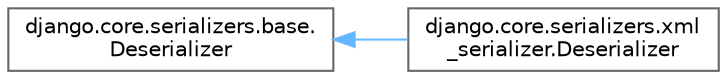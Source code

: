 digraph "Graphical Class Hierarchy"
{
 // LATEX_PDF_SIZE
  bgcolor="transparent";
  edge [fontname=Helvetica,fontsize=10,labelfontname=Helvetica,labelfontsize=10];
  node [fontname=Helvetica,fontsize=10,shape=box,height=0.2,width=0.4];
  rankdir="LR";
  Node0 [id="Node000000",label="django.core.serializers.base.\lDeserializer",height=0.2,width=0.4,color="grey40", fillcolor="white", style="filled",URL="$classdjango_1_1core_1_1serializers_1_1base_1_1_deserializer.html",tooltip=" "];
  Node0 -> Node1 [id="edge1374_Node000000_Node000001",dir="back",color="steelblue1",style="solid",tooltip=" "];
  Node1 [id="Node000001",label="django.core.serializers.xml\l_serializer.Deserializer",height=0.2,width=0.4,color="grey40", fillcolor="white", style="filled",URL="$classdjango_1_1core_1_1serializers_1_1xml__serializer_1_1_deserializer.html",tooltip=" "];
}
